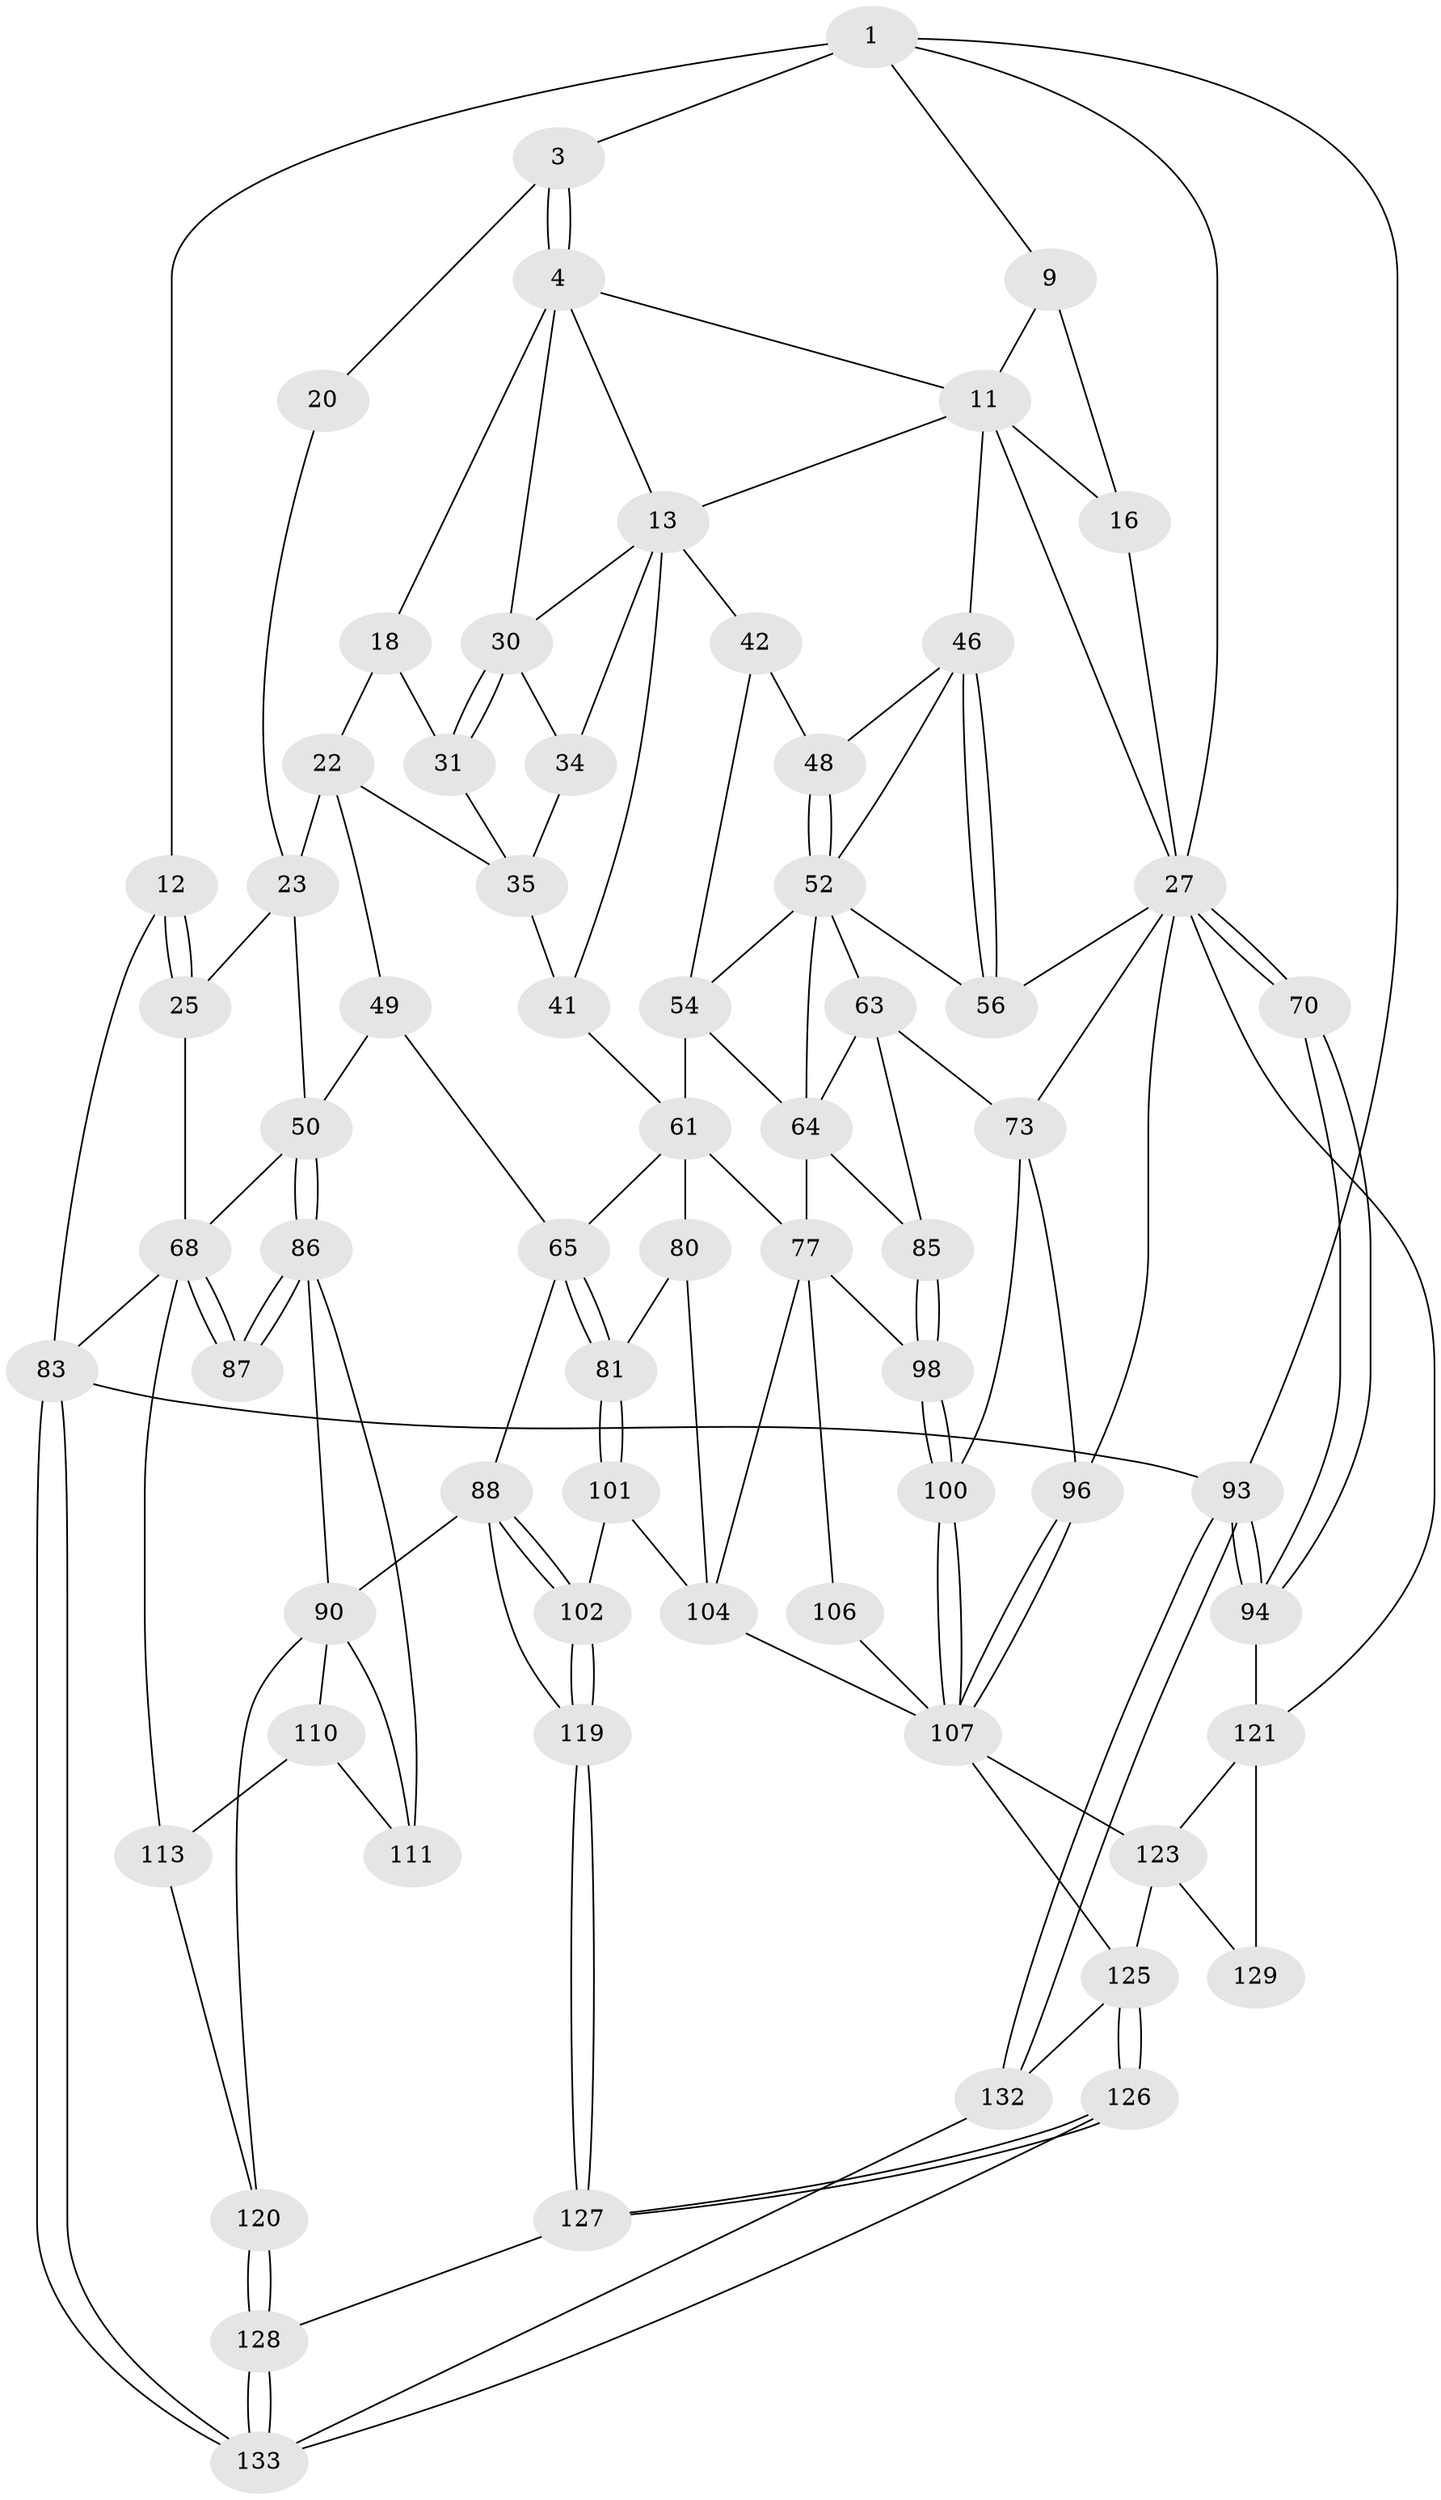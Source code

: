 // original degree distribution, {3: 0.04477611940298507, 5: 0.4925373134328358, 6: 0.2537313432835821, 4: 0.208955223880597}
// Generated by graph-tools (version 1.1) at 2025/17/03/09/25 04:17:22]
// undirected, 67 vertices, 149 edges
graph export_dot {
graph [start="1"]
  node [color=gray90,style=filled];
  1 [pos="+0.9548044032184204+0",super="+2+7"];
  3 [pos="+0.4731616046035868+0"];
  4 [pos="+0.48032490401155203+0",super="+5+19"];
  9 [pos="+0.9325959310506201+0.10912695611920505",super="+10"];
  11 [pos="+0.9097034420040478+0.01738133809434902",super="+15"];
  12 [pos="+0+0"];
  13 [pos="+0.7418310871484677+0.19330321261823968",super="+14+32"];
  16 [pos="+0.8203622747905944+0.1935171792456289",super="+26"];
  18 [pos="+0.3167076282335855+0.11736746663302067",super="+21"];
  20 [pos="+0.2939689895539708+0.05648727196183881"];
  22 [pos="+0.261022599058169+0.23817815327427683",super="+39"];
  23 [pos="+0.24091183539446706+0.2314378848943025",super="+24+44"];
  25 [pos="+0+0",super="+45"];
  27 [pos="+1+0.2742684528970187",super="+28"];
  30 [pos="+0.4771220362138892+0.08500093042576122",super="+33"];
  31 [pos="+0.3594932544481384+0.21335200317090486"];
  34 [pos="+0.5066851197658817+0.24605276480385474"];
  35 [pos="+0.41831722719936415+0.273127323224831",super="+38"];
  41 [pos="+0.48290776073773506+0.37244493879588464"];
  42 [pos="+0.7586912462888369+0.23698938942327535",super="+43"];
  46 [pos="+0.879415261976636+0.37864427734726014",super="+47"];
  48 [pos="+0.7627383714277233+0.27208847750992854"];
  49 [pos="+0.293152388286043+0.4648379086146589"];
  50 [pos="+0.19722784321860293+0.4820036619224596",super="+51"];
  52 [pos="+0.7247147800455431+0.3651498751674622",super="+55+53"];
  54 [pos="+0.6183420334920189+0.4082400430013898",super="+60"];
  56 [pos="+0.8805087593851371+0.43947123673988986"];
  61 [pos="+0.5150339928924852+0.4824733874066379",super="+62+79"];
  63 [pos="+0.8154162503778635+0.4827279900781455",super="+74"];
  64 [pos="+0.732396921803562+0.45467324793733",super="+67"];
  65 [pos="+0.39182950455602394+0.5353430726992495",super="+66"];
  68 [pos="+0+0.4642730358378428",super="+69"];
  70 [pos="+1+0.6466475167791373"];
  73 [pos="+0.8517549290089012+0.5479857245293828",super="+92"];
  77 [pos="+0.5921364173049466+0.582089371701289",super="+78"];
  80 [pos="+0.4443845232433254+0.5900726940923073"];
  81 [pos="+0.416589752003647+0.5732655617214591"];
  83 [pos="+0+1"];
  85 [pos="+0.7141877291097909+0.57264153609892"];
  86 [pos="+0.16973634902539875+0.6000500527590756",super="+91"];
  87 [pos="+0.03174505484149221+0.5902968192076473"];
  88 [pos="+0.2820794217095301+0.6543092053595302",super="+89"];
  90 [pos="+0.2305845661772389+0.6564857159273646",super="+115"];
  93 [pos="+1+1"];
  94 [pos="+1+1"];
  96 [pos="+0.8516194222312576+0.6791962233187279"];
  98 [pos="+0.6954447361282627+0.6439671836596945",super="+99"];
  100 [pos="+0.7111178506586243+0.6905122277665156"];
  101 [pos="+0.36915828309320875+0.7354360950055029"];
  102 [pos="+0.36511211378068015+0.7373046557444143"];
  104 [pos="+0.5474598988459854+0.7628781786627306",super="+105"];
  106 [pos="+0.6460253288786616+0.6523323831105483"];
  107 [pos="+0.6961025447727247+0.7493314326871392",super="+108"];
  110 [pos="+0.04365407335079538+0.6317734272611518",super="+112"];
  111 [pos="+0.13664186133421524+0.6863827393843623"];
  113 [pos="+0+0.8342441386013083"];
  119 [pos="+0.32746559755751614+0.806332138561854"];
  120 [pos="+0.16933521533615956+0.8583973414645982"];
  121 [pos="+0.8640452573248817+0.7748898066464521",super="+122+124"];
  123 [pos="+0.7104451069375907+0.7772727964199817",super="+130"];
  125 [pos="+0.577616625826297+0.8144412017941799",super="+131"];
  126 [pos="+0.4913108238714429+0.9409125418102029"];
  127 [pos="+0.3295644528310907+0.8318488011863557"];
  128 [pos="+0.24446893022542224+0.9211443407893878"];
  129 [pos="+0.8152281490770172+0.9094867967626886"];
  132 [pos="+0.6966831839692224+1"];
  133 [pos="+0.23292015699341131+1",super="+134"];
  1 -- 3;
  1 -- 12 [weight=2];
  1 -- 9;
  1 -- 27;
  1 -- 93;
  3 -- 4;
  3 -- 4;
  3 -- 20;
  4 -- 11;
  4 -- 13;
  4 -- 18;
  4 -- 30;
  9 -- 16 [weight=2];
  9 -- 11;
  11 -- 16;
  11 -- 13;
  11 -- 46;
  11 -- 27;
  12 -- 25;
  12 -- 25;
  12 -- 83;
  13 -- 42 [weight=2];
  13 -- 34;
  13 -- 41;
  13 -- 30;
  16 -- 27;
  18 -- 22;
  18 -- 31;
  20 -- 23;
  22 -- 23;
  22 -- 49;
  22 -- 35;
  23 -- 25 [weight=2];
  23 -- 50;
  25 -- 68;
  27 -- 70 [weight=2];
  27 -- 70;
  27 -- 96;
  27 -- 73;
  27 -- 56;
  27 -- 121;
  30 -- 31;
  30 -- 31;
  30 -- 34;
  31 -- 35;
  34 -- 35;
  35 -- 41;
  41 -- 61;
  42 -- 48;
  42 -- 54;
  46 -- 56;
  46 -- 56;
  46 -- 48;
  46 -- 52;
  48 -- 52;
  48 -- 52;
  49 -- 50;
  49 -- 65;
  50 -- 86;
  50 -- 86;
  50 -- 68;
  52 -- 56;
  52 -- 63;
  52 -- 64;
  52 -- 54;
  54 -- 61;
  54 -- 64;
  61 -- 65;
  61 -- 80;
  61 -- 77;
  63 -- 64;
  63 -- 73 [weight=2];
  63 -- 85;
  64 -- 77;
  64 -- 85;
  65 -- 81;
  65 -- 81;
  65 -- 88;
  68 -- 87;
  68 -- 87;
  68 -- 83;
  68 -- 113;
  70 -- 94;
  70 -- 94;
  73 -- 96;
  73 -- 100;
  77 -- 104;
  77 -- 106;
  77 -- 98;
  80 -- 81;
  80 -- 104;
  81 -- 101;
  81 -- 101;
  83 -- 133;
  83 -- 133;
  83 -- 93;
  85 -- 98;
  85 -- 98;
  86 -- 87;
  86 -- 87;
  86 -- 90;
  86 -- 111;
  88 -- 102;
  88 -- 102;
  88 -- 90 [weight=2];
  88 -- 119;
  90 -- 120;
  90 -- 110;
  90 -- 111;
  93 -- 94;
  93 -- 94;
  93 -- 132;
  93 -- 132;
  94 -- 121;
  96 -- 107;
  96 -- 107;
  98 -- 100;
  98 -- 100;
  100 -- 107;
  100 -- 107;
  101 -- 102;
  101 -- 104;
  102 -- 119;
  102 -- 119;
  104 -- 107;
  106 -- 107;
  107 -- 123;
  107 -- 125;
  110 -- 111;
  110 -- 113;
  113 -- 120;
  119 -- 127;
  119 -- 127;
  120 -- 128;
  120 -- 128;
  121 -- 129 [weight=2];
  121 -- 123;
  123 -- 129;
  123 -- 125;
  125 -- 126;
  125 -- 126;
  125 -- 132;
  126 -- 127;
  126 -- 127;
  126 -- 133;
  127 -- 128;
  128 -- 133;
  128 -- 133;
  132 -- 133;
}
